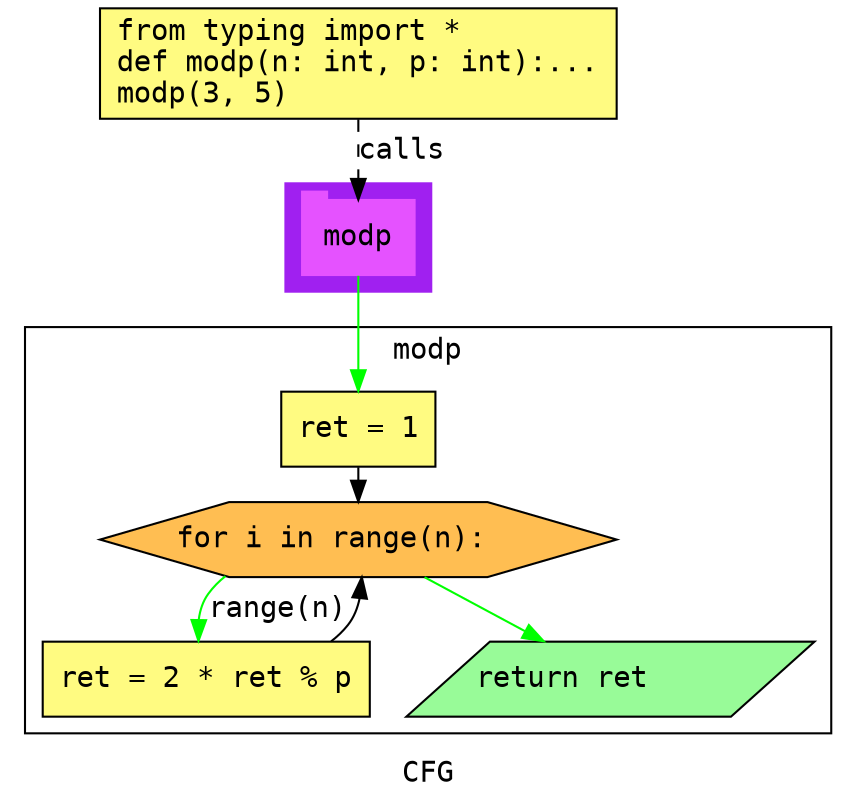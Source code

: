 digraph cluster574CFG {
	graph [bb="0,0,396,379",
		compound=True,
		fontname="DejaVu Sans Mono",
		label=CFG,
		lheight=0.21,
		lp="198,11.5",
		lwidth=0.35,
		pack=False,
		rankdir=TB,
		ranksep=0.02
	];
	node [fontname="DejaVu Sans Mono",
		label="\N"
	];
	edge [fontname="DejaVu Sans Mono"];
	subgraph cluster_1 {
		graph [bb="133,243,203,295",
			color=purple,
			compound=true,
			fontname="DejaVu Sans Mono",
			label="",
			rankdir=TB,
			ranksep=0.02,
			shape=tab,
			style=filled
		];
		node [fontname="DejaVu Sans Mono"];
		edge [fontname="DejaVu Sans Mono"];
		10	[color="#E552FF",
			height=0.5,
			label=modp,
			linenum="[8]",
			pos="168,269",
			shape=tab,
			style=filled,
			width=0.75];
	}
	subgraph cluster4modp {
		graph [bb="8,31,388,226",
			compound=True,
			fontname="DejaVu Sans Mono",
			label=modp,
			lheight=0.21,
			lp="198,214.5",
			lwidth=0.47,
			pack=False,
			rankdir=TB,
			ranksep=0.02
		];
		node [fontname="DejaVu Sans Mono"];
		edge [fontname="DejaVu Sans Mono"];
		subgraph cluster_4 {
			graph [color=purple,
				compound=true,
				fontname="DejaVu Sans Mono",
				label="",
				rankdir=TB,
				ranksep=0.02,
				shape=tab,
				style=filled
			];
			node [fontname="DejaVu Sans Mono"];
			edge [fontname="DejaVu Sans Mono"];
		}
		3	[fillcolor="#FFFB81",
			height=0.5,
			label="ret = 1\l",
			linenum="[3]",
			pos="168,177",
			shape=rectangle,
			style="filled,solid",
			width=1.0278];
		4	[fillcolor="#FFBE52",
			height=0.5,
			label="for i in range(n):\l",
			linenum="[4]",
			pos="168,124",
			shape=hexagon,
			style="filled,solid",
			width=3.4397];
		3 -> 4	[color=black,
			pos="e,168,142.25 168,158.73 168,156.66 168,154.5 168,152.32"];
		6	[fillcolor="#FFFB81",
			height=0.5,
			label="ret = 2 * ret % p\l",
			linenum="[5]",
			pos="95,57",
			shape=rectangle,
			style="filled,solid",
			width=2.1806];
		4 -> 6	[color=green,
			label="range(n)",
			lp="125.5,90.5",
			pos="e,88.958,75.332 101.25,107.34 97.748,104.69 94.606,101.6 92,98 89.382,94.382 88.263,90.067 88.058,85.631"];
		7	[fillcolor="#98fb98",
			height=0.5,
			label="return ret\l",
			linenum="[6]",
			pos="286,57",
			shape=parallelogram,
			style="filled,solid",
			width=2.6206];
		4 -> 7	[color=green,
			pos="e,254.79,75.19 199,105.92 213.39,97.998 230.66,88.483 246.01,80.026"];
		6 -> 4	[color=black,
			pos="e,169.68,105.9 154.93,75.143 157.92,77.44 160.65,80.046 163,83 165.92,86.675 167.65,91.169 168.62,95.801"];
	}
	1	[fillcolor="#FFFB81",
		height=0.73611,
		label="from typing import *\ldef modp(n: int, p: int):...\lmodp(3, 5)\l",
		linenum="[1]",
		pos="168,352.5",
		shape=rectangle,
		style="filled,solid",
		width=3.4444];
	1 -> 10	[label=calls,
		lp="189,310.5",
		pos="e,168,287.13 168,325.71 168,316.66 168,306.47 168,297.3",
		style=dashed];
	10 -> 3	[color=green,
		pos="e,168,195.3 168,250.65 168,237.82 168,220.11 168,205.38"];
}
